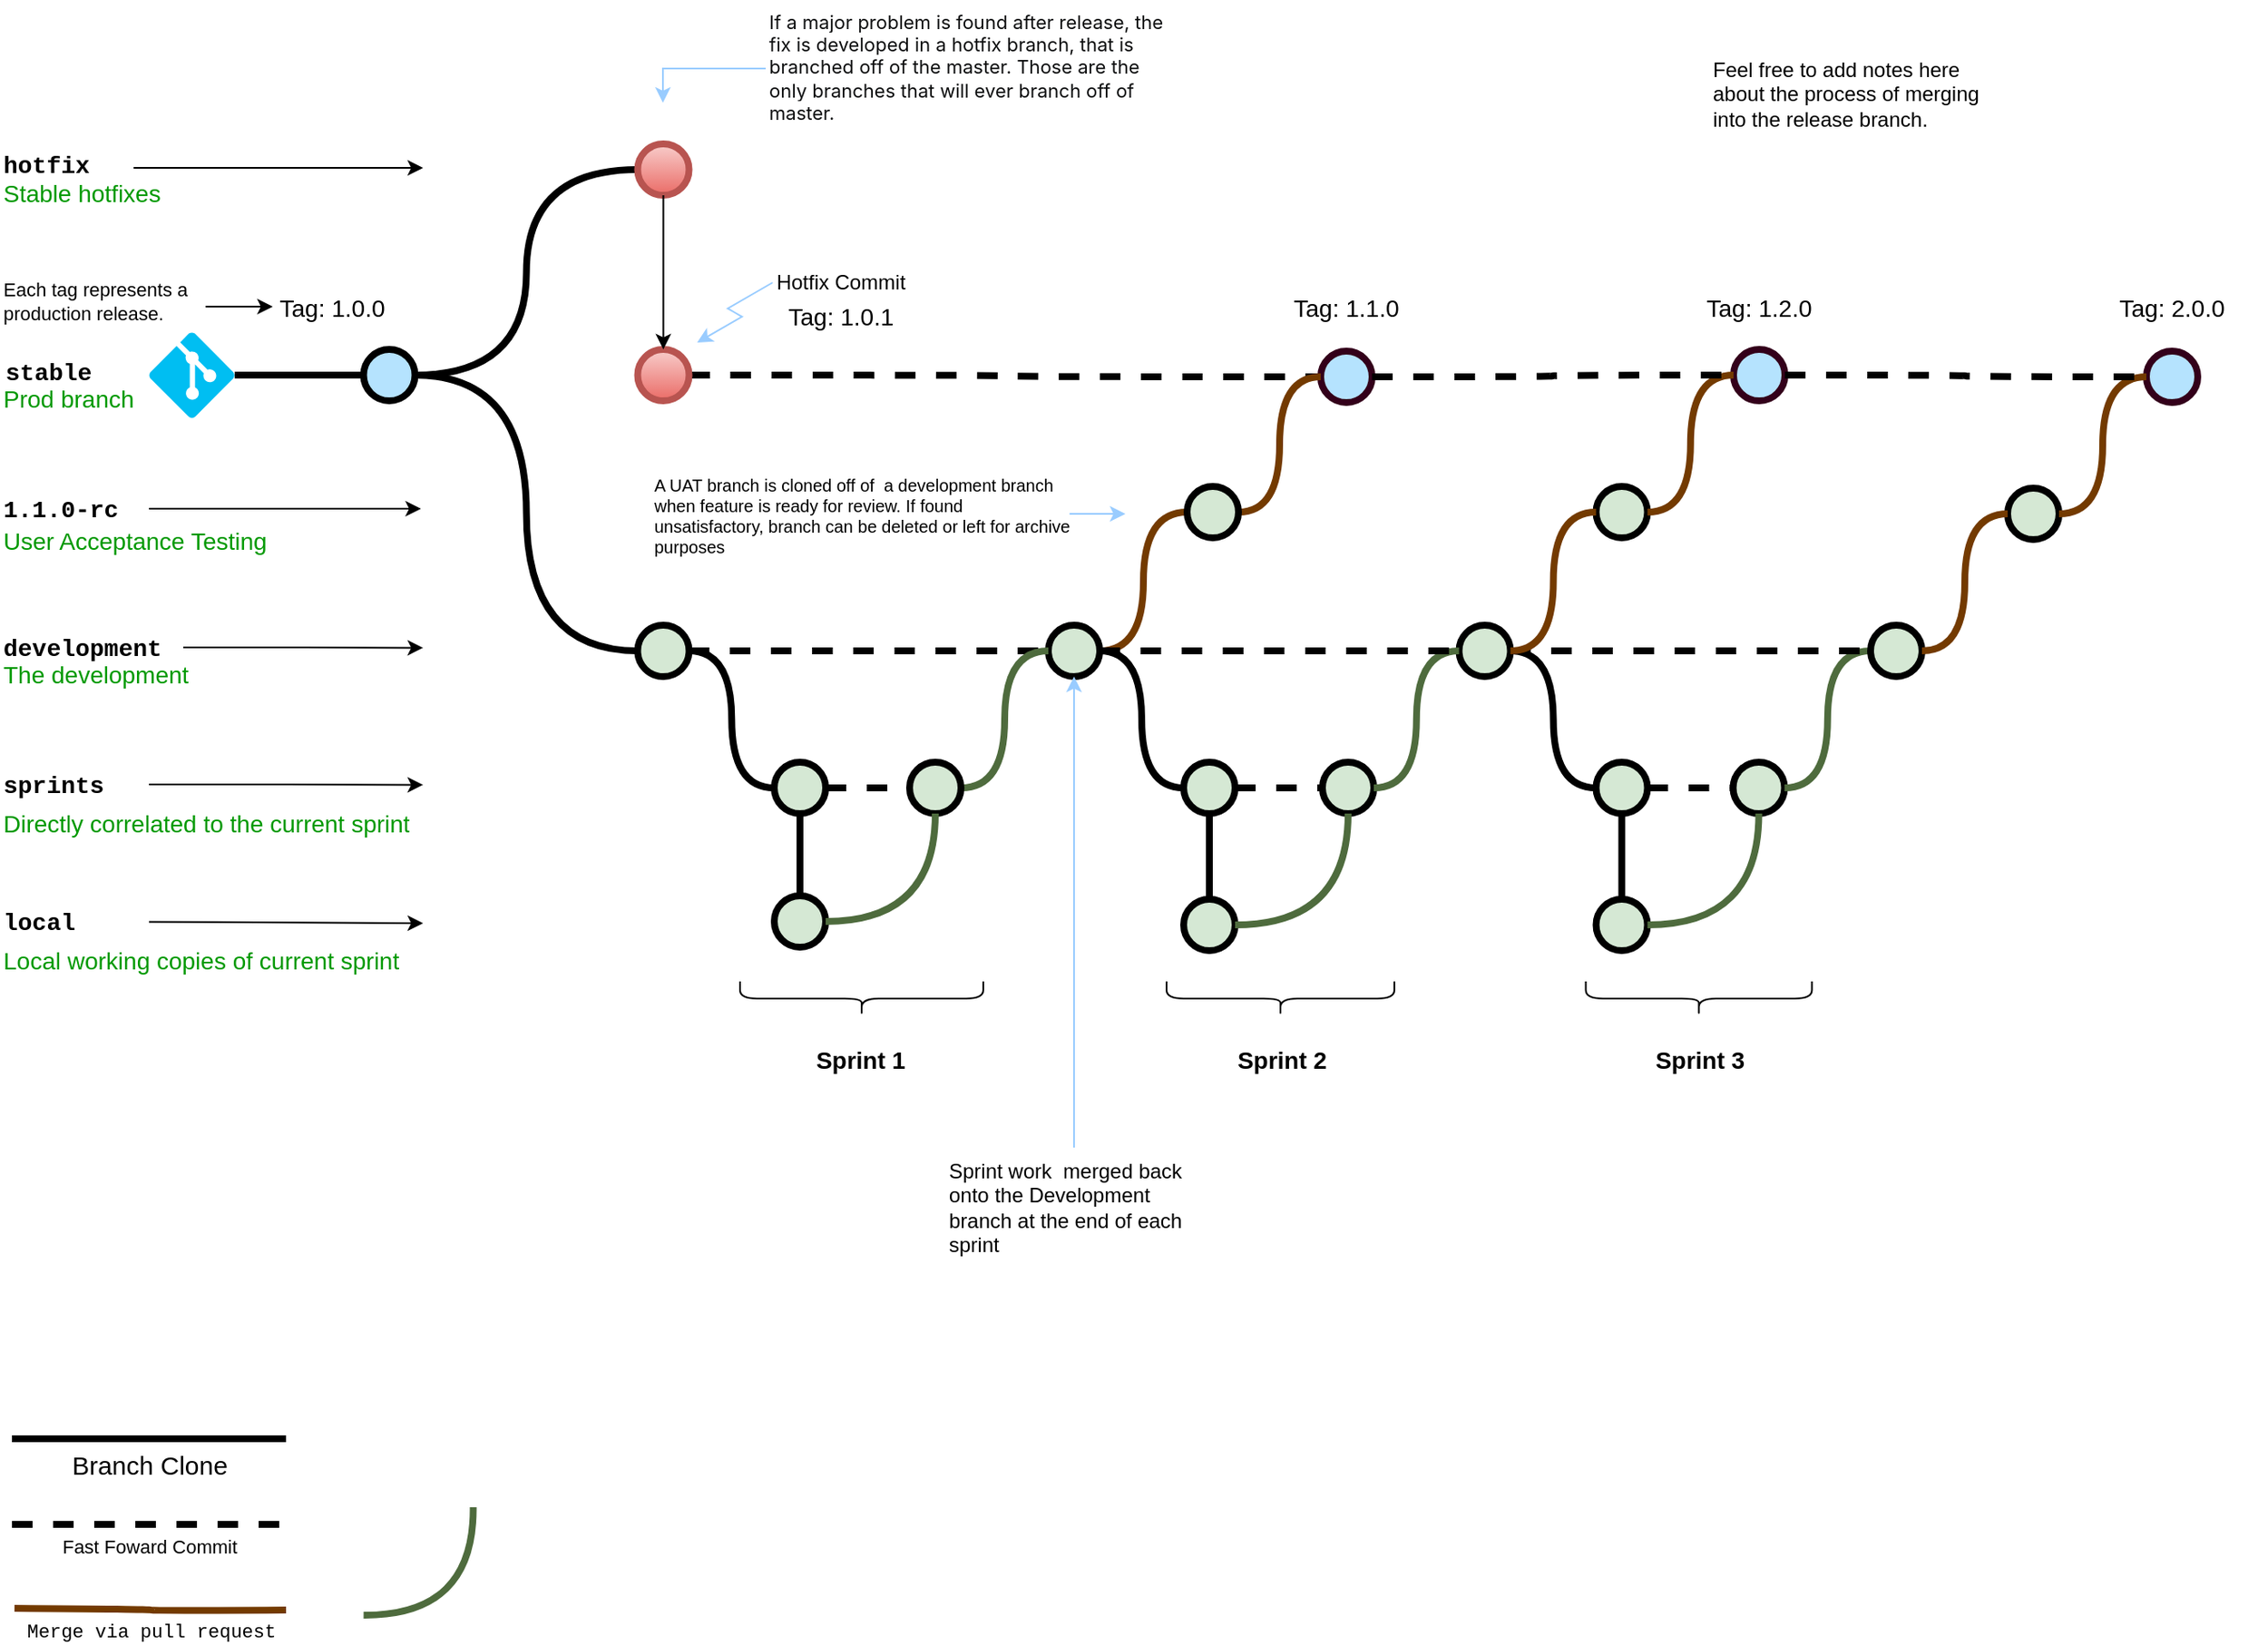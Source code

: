 <mxfile version="22.1.0" type="github">
  <diagram id="yPxyJZ8AM_hMuL3Unpa9" name="HW.GitFlow">
    <mxGraphModel dx="989" dy="545" grid="1" gridSize="10" guides="1" tooltips="1" connect="1" arrows="1" fold="1" page="1" pageScale="1" pageWidth="1700" pageHeight="1100" math="0" shadow="0">
      <root>
        <mxCell id="0" />
        <mxCell id="1" parent="0" />
        <mxCell id="eTHWEqtKEvHJFxcrCYFt-80" style="edgeStyle=isometricEdgeStyle;rounded=0;orthogonalLoop=1;jettySize=auto;html=1;exitX=0;exitY=0.5;exitDx=0;exitDy=0;strokeColor=#99CCFF;" edge="1" parent="1" source="uWUnNED6HEl2aK5fdaIb-7">
          <mxGeometry relative="1" as="geometry">
            <mxPoint x="440" y="320" as="targetPoint" />
          </mxGeometry>
        </mxCell>
        <mxCell id="uWUnNED6HEl2aK5fdaIb-7" value="Hotfix Commit" style="text;html=1;strokeColor=none;fillColor=none;align=center;verticalAlign=middle;whiteSpace=wrap;overflow=hidden;" parent="1" vertex="1">
          <mxGeometry x="484" y="270" width="80" height="30" as="geometry" />
        </mxCell>
        <mxCell id="uWUnNED6HEl2aK5fdaIb-8" value="Fast Foward Commit" style="edgeStyle=orthogonalEdgeStyle;rounded=0;html=1;jettySize=auto;orthogonalLoop=1;plain-blue;endArrow=none;endFill=0;strokeWidth=4;strokeColor=#000000;dashed=1;verticalAlign=top;" parent="1" edge="1">
          <mxGeometry as="geometry">
            <mxPoint x="200" y="1010" as="targetPoint" />
            <mxPoint x="40.0" y="1010" as="sourcePoint" />
            <mxPoint as="offset" />
          </mxGeometry>
        </mxCell>
        <mxCell id="uWUnNED6HEl2aK5fdaIb-9" style="edgeStyle=orthogonalEdgeStyle;curved=1;rounded=0;html=1;exitX=1;exitY=0.5;exitPerimeter=0;entryX=0;entryY=0.5;entryPerimeter=0;endArrow=none;endFill=0;jettySize=auto;orthogonalLoop=1;strokeWidth=4;fontSize=15;entryDx=0;entryDy=0;exitDx=0;exitDy=0;" parent="1" source="uWUnNED6HEl2aK5fdaIb-10" target="uWUnNED6HEl2aK5fdaIb-69" edge="1">
          <mxGeometry relative="1" as="geometry">
            <mxPoint x="230" y="371" as="sourcePoint" />
            <mxPoint x="325" y="419" as="targetPoint" />
          </mxGeometry>
        </mxCell>
        <mxCell id="uWUnNED6HEl2aK5fdaIb-10" value="" style="verticalLabelPosition=bottom;verticalAlign=top;html=1;strokeWidth=4;shape=mxgraph.flowchart.on-page_reference;plain-blue;gradientColor=none;fillColor=#B5E3Fe;strokeColor=#000000;" parent="1" vertex="1">
          <mxGeometry x="245.25" y="324" width="30" height="30" as="geometry" />
        </mxCell>
        <mxCell id="uWUnNED6HEl2aK5fdaIb-80" value="" style="edgeStyle=orthogonalEdgeStyle;curved=1;rounded=0;orthogonalLoop=1;jettySize=auto;html=1;endArrow=none;endFill=0;strokeWidth=4;entryX=0;entryY=0.5;entryDx=0;entryDy=0;entryPerimeter=0;exitX=1;exitY=0.5;exitDx=0;exitDy=0;exitPerimeter=0;dashed=1;" parent="1" source="9hBKPDzoitwpIBdzFDQ7-16" target="uWUnNED6HEl2aK5fdaIb-109" edge="1">
          <mxGeometry relative="1" as="geometry">
            <mxPoint x="734.5" y="330" as="targetPoint" />
            <mxPoint x="652.25" y="330" as="sourcePoint" />
          </mxGeometry>
        </mxCell>
        <mxCell id="uWUnNED6HEl2aK5fdaIb-109" value="" style="verticalLabelPosition=bottom;verticalAlign=top;html=1;strokeWidth=4;shape=mxgraph.flowchart.on-page_reference;plain-blue;gradientColor=none;strokeColor=#33001A;fillColor=#B5E3FE;" parent="1" vertex="1">
          <mxGeometry x="804" y="325" width="30" height="30" as="geometry" />
        </mxCell>
        <mxCell id="uWUnNED6HEl2aK5fdaIb-13" value="stable" style="text;html=1;strokeColor=none;fillColor=none;align=center;verticalAlign=middle;whiteSpace=wrap;overflow=hidden;fontSize=14;fontStyle=1;fontFamily=Courier New;" parent="1" vertex="1">
          <mxGeometry x="33" y="317" width="57" height="42" as="geometry" />
        </mxCell>
        <mxCell id="uWUnNED6HEl2aK5fdaIb-20" value="1.1.0-rc" style="text;html=1;strokeColor=none;fillColor=none;align=left;verticalAlign=middle;whiteSpace=wrap;overflow=hidden;fontSize=14;fontStyle=1;fontFamily=Courier New;" parent="1" vertex="1">
          <mxGeometry x="33" y="407" width="87" height="20" as="geometry" />
        </mxCell>
        <mxCell id="uWUnNED6HEl2aK5fdaIb-94" style="edgeStyle=orthogonalEdgeStyle;curved=1;rounded=0;orthogonalLoop=1;jettySize=auto;html=1;exitX=1;exitY=0.5;exitDx=0;exitDy=0;exitPerimeter=0;entryX=0;entryY=0.5;entryDx=0;entryDy=0;entryPerimeter=0;endArrow=none;endFill=0;strokeWidth=4;fontFamily=Courier New;fontColor=#009900;" parent="1" source="uWUnNED6HEl2aK5fdaIb-69" target="uWUnNED6HEl2aK5fdaIb-82" edge="1">
          <mxGeometry relative="1" as="geometry" />
        </mxCell>
        <mxCell id="uWUnNED6HEl2aK5fdaIb-69" value="" style="verticalLabelPosition=bottom;verticalAlign=top;html=1;strokeWidth=4;shape=mxgraph.flowchart.on-page_reference;plain-purple;gradientColor=none;strokeColor=#000000;fillColor=#D5E8D4;" parent="1" vertex="1">
          <mxGeometry x="405.25" y="485" width="30" height="30" as="geometry" />
        </mxCell>
        <mxCell id="uWUnNED6HEl2aK5fdaIb-96" value="" style="edgeStyle=orthogonalEdgeStyle;curved=1;rounded=0;orthogonalLoop=1;jettySize=auto;html=1;endArrow=none;endFill=0;strokeWidth=4;fontFamily=Courier New;fontColor=#009900;exitX=1;exitY=0.5;exitDx=0;exitDy=0;exitPerimeter=0;dashed=1;" parent="1" source="uWUnNED6HEl2aK5fdaIb-69" target="uWUnNED6HEl2aK5fdaIb-95" edge="1">
          <mxGeometry x="0.002" relative="1" as="geometry">
            <mxPoint x="624.75" y="495" as="sourcePoint" />
            <mxPoint as="offset" />
          </mxGeometry>
        </mxCell>
        <mxCell id="uWUnNED6HEl2aK5fdaIb-108" style="edgeStyle=orthogonalEdgeStyle;curved=1;rounded=0;orthogonalLoop=1;jettySize=auto;html=1;entryX=0;entryY=0.5;entryDx=0;entryDy=0;entryPerimeter=0;endArrow=none;endFill=0;strokeWidth=4;fontFamily=Courier New;fontColor=#733A00;strokeColor=#733A00;" parent="1" source="uWUnNED6HEl2aK5fdaIb-95" target="uWUnNED6HEl2aK5fdaIb-106" edge="1">
          <mxGeometry relative="1" as="geometry" />
        </mxCell>
        <mxCell id="uWUnNED6HEl2aK5fdaIb-95" value="" style="verticalLabelPosition=bottom;verticalAlign=top;html=1;strokeWidth=4;shape=mxgraph.flowchart.on-page_reference;plain-purple;gradientColor=none;strokeColor=#000000;fillColor=#D5E8D4;" parent="1" vertex="1">
          <mxGeometry x="645" y="485" width="30" height="30" as="geometry" />
        </mxCell>
        <mxCell id="eTHWEqtKEvHJFxcrCYFt-22" style="edgeStyle=orthogonalEdgeStyle;rounded=0;orthogonalLoop=1;jettySize=auto;html=1;exitX=1;exitY=0.5;exitDx=0;exitDy=0;" edge="1" parent="1" source="uWUnNED6HEl2aK5fdaIb-76">
          <mxGeometry relative="1" as="geometry">
            <mxPoint x="280" y="498.238" as="targetPoint" />
          </mxGeometry>
        </mxCell>
        <mxCell id="uWUnNED6HEl2aK5fdaIb-76" value="development" style="text;html=1;strokeColor=none;fillColor=none;align=left;verticalAlign=middle;whiteSpace=wrap;overflow=hidden;fontSize=14;fontStyle=1;fontFamily=Courier New;" parent="1" vertex="1">
          <mxGeometry x="33" y="488" width="107" height="20" as="geometry" />
        </mxCell>
        <mxCell id="uWUnNED6HEl2aK5fdaIb-81" value="" style="edgeStyle=orthogonalEdgeStyle;rounded=0;orthogonalLoop=1;jettySize=auto;html=1;endArrow=none;endFill=0;strokeWidth=4;dashed=1;" parent="1" source="uWUnNED6HEl2aK5fdaIb-82" target="uWUnNED6HEl2aK5fdaIb-84" edge="1">
          <mxGeometry relative="1" as="geometry" />
        </mxCell>
        <mxCell id="uWUnNED6HEl2aK5fdaIb-82" value="" style="verticalLabelPosition=bottom;verticalAlign=top;html=1;strokeWidth=4;shape=mxgraph.flowchart.on-page_reference;plain-purple;gradientColor=none;strokeColor=#000000;fillColor=#D5E8D4;" parent="1" vertex="1">
          <mxGeometry x="485" y="565" width="30" height="30" as="geometry" />
        </mxCell>
        <mxCell id="uWUnNED6HEl2aK5fdaIb-97" style="edgeStyle=orthogonalEdgeStyle;curved=1;rounded=0;orthogonalLoop=1;jettySize=auto;html=1;exitX=1;exitY=0.5;exitDx=0;exitDy=0;exitPerimeter=0;entryX=0;entryY=0.5;entryDx=0;entryDy=0;entryPerimeter=0;endArrow=none;endFill=0;strokeWidth=4;fontFamily=Courier New;fontColor=#009900;strokeColor=#4E6B3D;" parent="1" source="uWUnNED6HEl2aK5fdaIb-84" target="uWUnNED6HEl2aK5fdaIb-95" edge="1">
          <mxGeometry relative="1" as="geometry" />
        </mxCell>
        <mxCell id="uWUnNED6HEl2aK5fdaIb-84" value="" style="verticalLabelPosition=bottom;verticalAlign=top;html=1;strokeWidth=4;shape=mxgraph.flowchart.on-page_reference;plain-purple;gradientColor=none;strokeColor=#000000;fillColor=#D5E8D4;" parent="1" vertex="1">
          <mxGeometry x="564" y="565" width="30" height="30" as="geometry" />
        </mxCell>
        <mxCell id="eTHWEqtKEvHJFxcrCYFt-21" style="edgeStyle=orthogonalEdgeStyle;rounded=0;orthogonalLoop=1;jettySize=auto;html=1;exitX=1;exitY=0.5;exitDx=0;exitDy=0;" edge="1" parent="1" source="uWUnNED6HEl2aK5fdaIb-86">
          <mxGeometry relative="1" as="geometry">
            <mxPoint x="280" y="578.238" as="targetPoint" />
          </mxGeometry>
        </mxCell>
        <mxCell id="uWUnNED6HEl2aK5fdaIb-86" value="sprints" style="text;html=1;strokeColor=none;fillColor=none;align=left;verticalAlign=middle;whiteSpace=wrap;overflow=hidden;fontSize=14;fontStyle=1;fontFamily=Courier New;" parent="1" vertex="1">
          <mxGeometry x="33" y="568" width="87" height="20" as="geometry" />
        </mxCell>
        <mxCell id="uWUnNED6HEl2aK5fdaIb-87" value="The development" style="text;html=1;strokeColor=none;fillColor=none;align=left;verticalAlign=middle;whiteSpace=wrap;overflow=hidden;fontSize=14;fontStyle=0;fontColor=#009900;" parent="1" vertex="1">
          <mxGeometry x="33" y="503" width="240" height="20" as="geometry" />
        </mxCell>
        <mxCell id="uWUnNED6HEl2aK5fdaIb-88" value="Directly correlated to the current sprint" style="text;html=1;strokeColor=none;fillColor=none;align=left;verticalAlign=middle;whiteSpace=wrap;overflow=hidden;fontSize=14;fontStyle=0;fontColor=#009900;" parent="1" vertex="1">
          <mxGeometry x="33" y="588" width="254.25" height="25" as="geometry" />
        </mxCell>
        <mxCell id="uWUnNED6HEl2aK5fdaIb-89" value="User Acceptance Testing" style="text;html=1;strokeColor=none;fillColor=none;align=left;verticalAlign=middle;whiteSpace=wrap;overflow=hidden;fontSize=14;fontStyle=0;fontColor=#009900;" parent="1" vertex="1">
          <mxGeometry x="33" y="425" width="240" height="20" as="geometry" />
        </mxCell>
        <mxCell id="uWUnNED6HEl2aK5fdaIb-90" value="Prod branch" style="text;html=1;strokeColor=none;fillColor=none;align=left;verticalAlign=middle;whiteSpace=wrap;overflow=hidden;fontSize=14;fontStyle=0;fontColor=#009900;" parent="1" vertex="1">
          <mxGeometry x="33" y="342" width="146.75" height="20" as="geometry" />
        </mxCell>
        <mxCell id="uWUnNED6HEl2aK5fdaIb-93" value="" style="endArrow=classic;html=1;strokeWidth=1;fontFamily=Courier New;fontColor=#009900;entryX=1;entryY=0.5;entryDx=0;entryDy=0;exitX=1;exitY=0.5;exitDx=0;exitDy=0;" parent="1" edge="1" source="uWUnNED6HEl2aK5fdaIb-20">
          <mxGeometry width="50" height="50" relative="1" as="geometry">
            <mxPoint x="160" y="419" as="sourcePoint" />
            <mxPoint x="278.75" y="417" as="targetPoint" />
          </mxGeometry>
        </mxCell>
        <mxCell id="uWUnNED6HEl2aK5fdaIb-103" value="Tag: 1.0.0" style="text;html=1;strokeColor=none;fillColor=none;align=center;verticalAlign=middle;whiteSpace=wrap;overflow=hidden;fontSize=14;" parent="1" vertex="1">
          <mxGeometry x="192.25" y="289" width="70" height="20" as="geometry" />
        </mxCell>
        <mxCell id="uWUnNED6HEl2aK5fdaIb-115" style="edgeStyle=orthogonalEdgeStyle;curved=1;rounded=0;orthogonalLoop=1;jettySize=auto;html=1;entryX=0;entryY=0.5;entryDx=0;entryDy=0;entryPerimeter=0;endArrow=none;endFill=0;strokeWidth=4;fontFamily=Courier New;fontColor=#009900;strokeColor=#733A00;" parent="1" source="uWUnNED6HEl2aK5fdaIb-106" target="uWUnNED6HEl2aK5fdaIb-109" edge="1">
          <mxGeometry relative="1" as="geometry" />
        </mxCell>
        <mxCell id="uWUnNED6HEl2aK5fdaIb-116" value="Tag: 1.1.0" style="text;html=1;strokeColor=none;fillColor=none;align=center;verticalAlign=middle;whiteSpace=wrap;overflow=hidden;fontSize=14;" parent="1" vertex="1">
          <mxGeometry x="764" y="289" width="110" height="20" as="geometry" />
        </mxCell>
        <mxCell id="uWUnNED6HEl2aK5fdaIb-117" value="" style="endArrow=classic;html=1;strokeWidth=1;fontFamily=Courier New;fontColor=#009900;exitX=0.5;exitY=0;exitDx=0;exitDy=0;entryX=0.5;entryY=1;entryDx=0;entryDy=0;entryPerimeter=0;strokeColor=#99CCFF;" parent="1" source="fSnZ5vnYTslC5NarKmr_-5" edge="1" target="uWUnNED6HEl2aK5fdaIb-95">
          <mxGeometry width="50" height="50" relative="1" as="geometry">
            <mxPoint x="820.935" y="739.0" as="sourcePoint" />
            <mxPoint x="819.06" y="523" as="targetPoint" />
          </mxGeometry>
        </mxCell>
        <mxCell id="eTHWEqtKEvHJFxcrCYFt-83" style="edgeStyle=orthogonalEdgeStyle;rounded=0;orthogonalLoop=1;jettySize=auto;html=1;exitX=1;exitY=0.5;exitDx=0;exitDy=0;strokeColor=#99CCFF;" edge="1" parent="1" source="fSnZ5vnYTslC5NarKmr_-4">
          <mxGeometry relative="1" as="geometry">
            <mxPoint x="690" y="420.19" as="targetPoint" />
          </mxGeometry>
        </mxCell>
        <mxCell id="fSnZ5vnYTslC5NarKmr_-4" value="&lt;span style=&quot;font-size: 10px;&quot;&gt;A UAT branch is cloned off of&amp;nbsp; a development&amp;nbsp;branch when feature is ready for review. If found unsatisfactory, branch can be deleted or left for archive purposes&lt;br style=&quot;font-size: 10px;&quot;&gt;&lt;/span&gt;" style="text;html=1;strokeColor=none;fillColor=none;align=left;verticalAlign=top;whiteSpace=wrap;overflow=hidden;fontSize=10;fontStyle=0;fontColor=#000000;" parent="1" vertex="1">
          <mxGeometry x="412.62" y="390.5" width="244.75" height="59" as="geometry" />
        </mxCell>
        <mxCell id="fSnZ5vnYTslC5NarKmr_-9" value="" style="edgeStyle=orthogonalEdgeStyle;rounded=0;orthogonalLoop=1;jettySize=auto;html=1;fontSize=12;fontColor=#000000;entryX=0;entryY=0.5;entryDx=0;entryDy=0;" parent="1" source="fSnZ5vnYTslC5NarKmr_-8" target="uWUnNED6HEl2aK5fdaIb-103" edge="1">
          <mxGeometry relative="1" as="geometry">
            <mxPoint x="172.25" y="299" as="targetPoint" />
            <Array as="points">
              <mxPoint x="172.25" y="299" />
              <mxPoint x="172.25" y="299" />
            </Array>
          </mxGeometry>
        </mxCell>
        <mxCell id="fSnZ5vnYTslC5NarKmr_-8" value="&lt;span style=&quot;text-align: center; font-size: 11px;&quot;&gt;Each tag represents a production release.&lt;/span&gt;" style="text;html=1;strokeColor=none;fillColor=none;align=left;verticalAlign=middle;whiteSpace=wrap;overflow=hidden;fontSize=11;fontStyle=0;fontColor=#000000;" parent="1" vertex="1">
          <mxGeometry x="33" y="277" width="120" height="38" as="geometry" />
        </mxCell>
        <mxCell id="9hBKPDzoitwpIBdzFDQ7-15" value="&lt;span style=&quot;text-align: center&quot;&gt;Feel free to add notes here about the process of merging into the release branch.&lt;br&gt;&lt;br&gt;&lt;/span&gt;" style="text;html=1;strokeColor=none;fillColor=none;align=left;verticalAlign=middle;whiteSpace=wrap;overflow=hidden;fontSize=12;fontStyle=0;fontColor=#000000;" parent="1" vertex="1">
          <mxGeometry x="1031" y="141" width="167.75" height="81" as="geometry" />
        </mxCell>
        <mxCell id="9hBKPDzoitwpIBdzFDQ7-16" value="" style="verticalLabelPosition=bottom;verticalAlign=top;html=1;strokeWidth=4;shape=mxgraph.flowchart.on-page_reference;plain-blue;gradientColor=#EA6B66;strokeColor=#B85450;fillColor=#F8CECC;" parent="1" vertex="1">
          <mxGeometry x="405.25" y="324" width="30" height="30" as="geometry" />
        </mxCell>
        <mxCell id="9hBKPDzoitwpIBdzFDQ7-61" value="Tag: 1.0.1" style="text;html=1;strokeColor=none;fillColor=none;align=center;verticalAlign=middle;whiteSpace=wrap;overflow=hidden;fontSize=14;" parent="1" vertex="1">
          <mxGeometry x="489" y="294" width="70" height="20" as="geometry" />
        </mxCell>
        <mxCell id="eTHWEqtKEvHJFxcrCYFt-82" style="edgeStyle=orthogonalEdgeStyle;rounded=0;orthogonalLoop=1;jettySize=auto;html=1;exitX=0;exitY=0.5;exitDx=0;exitDy=0;strokeColor=#99CCFF;" edge="1" parent="1" source="eTHWEqtKEvHJFxcrCYFt-2">
          <mxGeometry relative="1" as="geometry">
            <mxPoint x="420" y="180" as="targetPoint" />
            <Array as="points">
              <mxPoint x="420" y="160" />
            </Array>
          </mxGeometry>
        </mxCell>
        <mxCell id="eTHWEqtKEvHJFxcrCYFt-2" value="&lt;span style=&quot;color: rgb(12, 13, 14); font-family: -apple-system, BlinkMacSystemFont, &amp;quot;Segoe UI Adjusted&amp;quot;, &amp;quot;Segoe UI&amp;quot;, &amp;quot;Liberation Sans&amp;quot;, sans-serif; font-size: 11px; font-style: normal; font-variant-ligatures: normal; font-variant-caps: normal; font-weight: 400; letter-spacing: normal; orphans: 2; text-align: left; text-indent: 0px; text-transform: none; widows: 2; word-spacing: 0px; -webkit-text-stroke-width: 0px; background-color: rgb(255, 255, 255); text-decoration-thickness: initial; text-decoration-style: initial; text-decoration-color: initial; float: none; display: inline !important;&quot;&gt;If a major problem is found after release, the fix is developed in a hotfix branch, that is branched off of the master. Those are the only branches that will ever branch off of master.&lt;/span&gt;" style="text;whiteSpace=wrap;html=1;fontSize=11;" vertex="1" parent="1">
          <mxGeometry x="480" y="120" width="236.5" height="80" as="geometry" />
        </mxCell>
        <mxCell id="eTHWEqtKEvHJFxcrCYFt-6" style="edgeStyle=orthogonalEdgeStyle;curved=1;rounded=0;html=1;exitX=1;exitY=0.5;exitPerimeter=0;entryX=0;entryY=0.5;entryPerimeter=0;endArrow=none;endFill=0;jettySize=auto;orthogonalLoop=1;strokeWidth=4;fontSize=15;entryDx=0;entryDy=0;exitDx=0;exitDy=0;" edge="1" parent="1" source="uWUnNED6HEl2aK5fdaIb-10" target="eTHWEqtKEvHJFxcrCYFt-4">
          <mxGeometry relative="1" as="geometry">
            <mxPoint x="339.5" y="169" as="sourcePoint" />
            <mxPoint x="387.5" y="254" as="targetPoint" />
          </mxGeometry>
        </mxCell>
        <mxCell id="eTHWEqtKEvHJFxcrCYFt-4" value="" style="verticalLabelPosition=bottom;verticalAlign=top;html=1;strokeWidth=4;shape=mxgraph.flowchart.on-page_reference;plain-blue;gradientColor=#EA6B66;strokeColor=#B85450;fillColor=#F8CECC;" vertex="1" parent="1">
          <mxGeometry x="405.25" y="204" width="30" height="30" as="geometry" />
        </mxCell>
        <mxCell id="eTHWEqtKEvHJFxcrCYFt-7" style="edgeStyle=orthogonalEdgeStyle;rounded=0;orthogonalLoop=1;jettySize=auto;html=1;exitX=0.5;exitY=1;exitDx=0;exitDy=0;exitPerimeter=0;entryX=0.5;entryY=0;entryDx=0;entryDy=0;entryPerimeter=0;" edge="1" parent="1" source="eTHWEqtKEvHJFxcrCYFt-4" target="9hBKPDzoitwpIBdzFDQ7-16">
          <mxGeometry relative="1" as="geometry" />
        </mxCell>
        <mxCell id="eTHWEqtKEvHJFxcrCYFt-8" value="" style="endArrow=classic;html=1;strokeWidth=1;fontFamily=Courier New;fontColor=#009900;" edge="1" parent="1">
          <mxGeometry width="50" height="50" relative="1" as="geometry">
            <mxPoint x="111" y="218" as="sourcePoint" />
            <mxPoint x="280" y="218" as="targetPoint" />
          </mxGeometry>
        </mxCell>
        <mxCell id="eTHWEqtKEvHJFxcrCYFt-9" value="hotfix" style="text;html=1;strokeColor=none;fillColor=none;align=left;verticalAlign=middle;whiteSpace=wrap;overflow=hidden;fontSize=14;fontStyle=1;fontFamily=Courier New;" vertex="1" parent="1">
          <mxGeometry x="33" y="206" width="77" height="20" as="geometry" />
        </mxCell>
        <mxCell id="eTHWEqtKEvHJFxcrCYFt-10" value="Stable hotfixes" style="text;html=1;strokeColor=none;fillColor=none;align=left;verticalAlign=middle;whiteSpace=wrap;overflow=hidden;fontSize=14;fontStyle=0;fontColor=#009900;" vertex="1" parent="1">
          <mxGeometry x="33" y="222" width="240" height="20" as="geometry" />
        </mxCell>
        <mxCell id="eTHWEqtKEvHJFxcrCYFt-12" value="" style="verticalLabelPosition=bottom;verticalAlign=top;html=1;strokeWidth=4;shape=mxgraph.flowchart.on-page_reference;plain-purple;gradientColor=none;strokeColor=#000000;fillColor=#D5E8D4;" vertex="1" parent="1">
          <mxGeometry x="485" y="643" width="30" height="30" as="geometry" />
        </mxCell>
        <mxCell id="eTHWEqtKEvHJFxcrCYFt-14" value="" style="edgeStyle=orthogonalEdgeStyle;rounded=0;orthogonalLoop=1;jettySize=auto;html=1;endArrow=none;endFill=0;strokeWidth=4;exitX=0.5;exitY=1;exitDx=0;exitDy=0;exitPerimeter=0;entryX=0.5;entryY=0;entryDx=0;entryDy=0;entryPerimeter=0;" edge="1" parent="1" source="uWUnNED6HEl2aK5fdaIb-82" target="eTHWEqtKEvHJFxcrCYFt-12">
          <mxGeometry relative="1" as="geometry">
            <mxPoint x="451" y="629" as="sourcePoint" />
            <mxPoint x="532" y="629" as="targetPoint" />
          </mxGeometry>
        </mxCell>
        <mxCell id="eTHWEqtKEvHJFxcrCYFt-15" value="local" style="text;html=1;strokeColor=none;fillColor=none;align=left;verticalAlign=middle;whiteSpace=wrap;overflow=hidden;fontSize=14;fontStyle=1;fontFamily=Courier New;" vertex="1" parent="1">
          <mxGeometry x="33" y="648" width="87" height="20" as="geometry" />
        </mxCell>
        <mxCell id="eTHWEqtKEvHJFxcrCYFt-16" value="Local working copies of current sprint" style="text;html=1;strokeColor=none;fillColor=none;align=left;verticalAlign=middle;whiteSpace=wrap;overflow=hidden;fontSize=14;fontStyle=0;fontColor=#009900;" vertex="1" parent="1">
          <mxGeometry x="33" y="668" width="254.25" height="25" as="geometry" />
        </mxCell>
        <mxCell id="eTHWEqtKEvHJFxcrCYFt-17" value="" style="endArrow=classic;html=1;strokeWidth=1;fontFamily=Courier New;fontColor=#009900;" edge="1" parent="1" source="eTHWEqtKEvHJFxcrCYFt-15">
          <mxGeometry width="50" height="50" relative="1" as="geometry">
            <mxPoint x="151" y="657.5" as="sourcePoint" />
            <mxPoint x="280" y="659" as="targetPoint" />
          </mxGeometry>
        </mxCell>
        <mxCell id="eTHWEqtKEvHJFxcrCYFt-18" style="edgeStyle=orthogonalEdgeStyle;curved=1;rounded=0;orthogonalLoop=1;jettySize=auto;html=1;exitX=1;exitY=0.5;exitDx=0;exitDy=0;exitPerimeter=0;entryX=0.5;entryY=1;entryDx=0;entryDy=0;entryPerimeter=0;endArrow=none;endFill=0;strokeWidth=4;fontFamily=Courier New;fontColor=#009900;fillColor=#d5e8d4;strokeColor=#4E6B3D;" edge="1" parent="1" source="eTHWEqtKEvHJFxcrCYFt-12" target="uWUnNED6HEl2aK5fdaIb-84">
          <mxGeometry relative="1" as="geometry">
            <mxPoint x="508" y="659" as="sourcePoint" />
            <mxPoint x="562" y="738" as="targetPoint" />
          </mxGeometry>
        </mxCell>
        <mxCell id="eTHWEqtKEvHJFxcrCYFt-24" value="" style="verticalLabelPosition=bottom;verticalAlign=top;html=1;strokeWidth=4;shape=mxgraph.flowchart.on-page_reference;plain-purple;gradientColor=none;strokeColor=#000000;fillColor=#D5E8D4;direction=south;" vertex="1" parent="1">
          <mxGeometry x="724" y="565" width="30" height="30" as="geometry" />
        </mxCell>
        <mxCell id="eTHWEqtKEvHJFxcrCYFt-27" style="edgeStyle=orthogonalEdgeStyle;curved=1;rounded=0;orthogonalLoop=1;jettySize=auto;html=1;endArrow=none;endFill=0;strokeWidth=4;fontFamily=Courier New;fontColor=#009900;entryX=0.5;entryY=1;entryDx=0;entryDy=0;entryPerimeter=0;exitX=1;exitY=0.5;exitDx=0;exitDy=0;exitPerimeter=0;" edge="1" parent="1" source="uWUnNED6HEl2aK5fdaIb-95" target="eTHWEqtKEvHJFxcrCYFt-24">
          <mxGeometry relative="1" as="geometry">
            <mxPoint x="835" y="594" as="sourcePoint" />
            <mxPoint x="924" y="514" as="targetPoint" />
          </mxGeometry>
        </mxCell>
        <mxCell id="eTHWEqtKEvHJFxcrCYFt-28" value="" style="edgeStyle=orthogonalEdgeStyle;rounded=0;orthogonalLoop=1;jettySize=auto;html=1;endArrow=none;endFill=0;strokeWidth=4;entryX=0.5;entryY=0;entryDx=0;entryDy=0;entryPerimeter=0;exitX=1;exitY=0.5;exitDx=0;exitDy=0;exitPerimeter=0;" edge="1" target="eTHWEqtKEvHJFxcrCYFt-29" parent="1" source="eTHWEqtKEvHJFxcrCYFt-24">
          <mxGeometry relative="1" as="geometry">
            <mxPoint x="739" y="619" as="sourcePoint" />
            <mxPoint x="771" y="628" as="targetPoint" />
          </mxGeometry>
        </mxCell>
        <mxCell id="eTHWEqtKEvHJFxcrCYFt-29" value="" style="verticalLabelPosition=bottom;verticalAlign=top;html=1;strokeWidth=4;shape=mxgraph.flowchart.on-page_reference;plain-purple;gradientColor=none;strokeColor=#000000;fillColor=#D5E8D4;" vertex="1" parent="1">
          <mxGeometry x="724" y="645" width="30" height="30" as="geometry" />
        </mxCell>
        <mxCell id="eTHWEqtKEvHJFxcrCYFt-30" value="" style="verticalLabelPosition=bottom;verticalAlign=top;html=1;strokeWidth=4;shape=mxgraph.flowchart.on-page_reference;plain-purple;gradientColor=none;strokeColor=#000000;fillColor=#D5E8D4;direction=south;" vertex="1" parent="1">
          <mxGeometry x="805" y="565" width="30" height="30" as="geometry" />
        </mxCell>
        <mxCell id="eTHWEqtKEvHJFxcrCYFt-31" style="edgeStyle=orthogonalEdgeStyle;curved=1;rounded=0;orthogonalLoop=1;jettySize=auto;html=1;exitX=1;exitY=0.5;exitDx=0;exitDy=0;exitPerimeter=0;entryX=1;entryY=0.5;entryDx=0;entryDy=0;entryPerimeter=0;endArrow=none;endFill=0;strokeWidth=4;fontFamily=Courier New;fontColor=#009900;strokeColor=#4E6B3D;" edge="1" parent="1" source="eTHWEqtKEvHJFxcrCYFt-29" target="eTHWEqtKEvHJFxcrCYFt-30">
          <mxGeometry relative="1" as="geometry">
            <mxPoint x="800" y="717" as="sourcePoint" />
            <mxPoint x="904" y="613" as="targetPoint" />
          </mxGeometry>
        </mxCell>
        <mxCell id="eTHWEqtKEvHJFxcrCYFt-32" value="" style="edgeStyle=orthogonalEdgeStyle;rounded=0;orthogonalLoop=1;jettySize=auto;html=1;endArrow=none;endFill=0;strokeWidth=4;dashed=1;exitX=0.5;exitY=0;exitDx=0;exitDy=0;exitPerimeter=0;entryX=0.5;entryY=1;entryDx=0;entryDy=0;entryPerimeter=0;" edge="1" parent="1" source="eTHWEqtKEvHJFxcrCYFt-24" target="eTHWEqtKEvHJFxcrCYFt-30">
          <mxGeometry relative="1" as="geometry">
            <mxPoint x="756" y="577.76" as="sourcePoint" />
            <mxPoint x="820" y="599" as="targetPoint" />
          </mxGeometry>
        </mxCell>
        <mxCell id="eTHWEqtKEvHJFxcrCYFt-33" value="" style="shape=curlyBracket;whiteSpace=wrap;html=1;rounded=1;flipH=1;labelPosition=center;verticalLabelPosition=middle;align=center;verticalAlign=middle;rotation=90;textDirection=ltr;horizontal=0;size=0.5;" vertex="1" parent="1">
          <mxGeometry x="526" y="632" width="20" height="142" as="geometry" />
        </mxCell>
        <mxCell id="fSnZ5vnYTslC5NarKmr_-5" value="&lt;div style=&quot;&quot;&gt;Sprint work&amp;nbsp; merged back onto the Development branch at the end of each sprint&lt;/div&gt;" style="text;html=1;strokeColor=none;fillColor=none;align=left;verticalAlign=top;whiteSpace=wrap;overflow=hidden;fontSize=12;fontStyle=0;fontColor=#000000;" parent="1" vertex="1">
          <mxGeometry x="585" y="790" width="150" height="71" as="geometry" />
        </mxCell>
        <mxCell id="eTHWEqtKEvHJFxcrCYFt-37" value="Sprint 1" style="text;strokeColor=none;fillColor=none;html=1;fontSize=14;fontStyle=1;verticalAlign=middle;align=center;" vertex="1" parent="1">
          <mxGeometry x="485" y="719" width="100" height="40" as="geometry" />
        </mxCell>
        <mxCell id="eTHWEqtKEvHJFxcrCYFt-38" value="" style="shape=curlyBracket;whiteSpace=wrap;html=1;rounded=1;flipH=1;labelPosition=center;verticalLabelPosition=middle;align=center;verticalAlign=middle;rotation=90;textDirection=ltr;horizontal=0;size=0.5;" vertex="1" parent="1">
          <mxGeometry x="770.5" y="636.5" width="20" height="133" as="geometry" />
        </mxCell>
        <mxCell id="eTHWEqtKEvHJFxcrCYFt-39" value="Sprint 2" style="text;strokeColor=none;fillColor=none;html=1;fontSize=14;fontStyle=1;verticalAlign=middle;align=center;" vertex="1" parent="1">
          <mxGeometry x="730.5" y="719" width="100" height="40" as="geometry" />
        </mxCell>
        <mxCell id="eTHWEqtKEvHJFxcrCYFt-40" value="" style="verticalLabelPosition=bottom;verticalAlign=top;html=1;strokeWidth=4;shape=mxgraph.flowchart.on-page_reference;plain-purple;gradientColor=none;strokeColor=#000000;fillColor=#D5E8D4;" vertex="1" parent="1">
          <mxGeometry x="884.75" y="485" width="30" height="30" as="geometry" />
        </mxCell>
        <mxCell id="eTHWEqtKEvHJFxcrCYFt-42" style="edgeStyle=orthogonalEdgeStyle;curved=1;rounded=0;orthogonalLoop=1;jettySize=auto;html=1;exitX=0.5;exitY=0;exitDx=0;exitDy=0;exitPerimeter=0;entryX=0;entryY=0.5;entryDx=0;entryDy=0;entryPerimeter=0;endArrow=none;endFill=0;strokeWidth=4;fontFamily=Courier New;fontColor=#009900;strokeColor=#4E6B3D;" edge="1" parent="1" source="eTHWEqtKEvHJFxcrCYFt-30" target="eTHWEqtKEvHJFxcrCYFt-40">
          <mxGeometry relative="1" as="geometry">
            <mxPoint x="1090" y="613" as="sourcePoint" />
            <mxPoint x="1181" y="533" as="targetPoint" />
          </mxGeometry>
        </mxCell>
        <mxCell id="eTHWEqtKEvHJFxcrCYFt-43" value="" style="edgeStyle=orthogonalEdgeStyle;curved=1;rounded=0;orthogonalLoop=1;jettySize=auto;html=1;endArrow=none;endFill=0;strokeWidth=4;fontFamily=Courier New;fontColor=#009900;exitX=1;exitY=0.5;exitDx=0;exitDy=0;exitPerimeter=0;dashed=1;entryX=0;entryY=0.5;entryDx=0;entryDy=0;entryPerimeter=0;" edge="1" parent="1" source="uWUnNED6HEl2aK5fdaIb-95" target="eTHWEqtKEvHJFxcrCYFt-40">
          <mxGeometry relative="1" as="geometry">
            <mxPoint x="1208" y="609" as="sourcePoint" />
            <mxPoint x="1080" y="499" as="targetPoint" />
          </mxGeometry>
        </mxCell>
        <mxCell id="eTHWEqtKEvHJFxcrCYFt-44" value="" style="verticalLabelPosition=bottom;verticalAlign=top;html=1;strokeWidth=4;shape=mxgraph.flowchart.on-page_reference;plain-purple;gradientColor=none;strokeColor=#000000;fillColor=#D5E8D4;direction=south;" vertex="1" parent="1">
          <mxGeometry x="964.75" y="565" width="30" height="30" as="geometry" />
        </mxCell>
        <mxCell id="eTHWEqtKEvHJFxcrCYFt-45" value="" style="edgeStyle=orthogonalEdgeStyle;rounded=0;orthogonalLoop=1;jettySize=auto;html=1;endArrow=none;endFill=0;strokeWidth=4;entryX=0.5;entryY=0;entryDx=0;entryDy=0;entryPerimeter=0;exitX=1;exitY=0.5;exitDx=0;exitDy=0;exitPerimeter=0;" edge="1" source="eTHWEqtKEvHJFxcrCYFt-44" target="eTHWEqtKEvHJFxcrCYFt-46" parent="1">
          <mxGeometry relative="1" as="geometry">
            <mxPoint x="982.75" y="619" as="sourcePoint" />
            <mxPoint x="1014.75" y="628" as="targetPoint" />
          </mxGeometry>
        </mxCell>
        <mxCell id="eTHWEqtKEvHJFxcrCYFt-46" value="" style="verticalLabelPosition=bottom;verticalAlign=top;html=1;strokeWidth=4;shape=mxgraph.flowchart.on-page_reference;plain-purple;gradientColor=none;strokeColor=#000000;fillColor=#D5E8D4;" vertex="1" parent="1">
          <mxGeometry x="964.75" y="645" width="30" height="30" as="geometry" />
        </mxCell>
        <mxCell id="eTHWEqtKEvHJFxcrCYFt-47" value="" style="verticalLabelPosition=bottom;verticalAlign=top;html=1;strokeWidth=4;shape=mxgraph.flowchart.on-page_reference;plain-purple;gradientColor=none;strokeColor=#000000;fillColor=#D5E8D4;direction=south;" vertex="1" parent="1">
          <mxGeometry x="1044.75" y="565" width="30" height="30" as="geometry" />
        </mxCell>
        <mxCell id="eTHWEqtKEvHJFxcrCYFt-48" style="edgeStyle=orthogonalEdgeStyle;curved=1;rounded=0;orthogonalLoop=1;jettySize=auto;html=1;exitX=1;exitY=0.5;exitDx=0;exitDy=0;exitPerimeter=0;entryX=1;entryY=0.5;entryDx=0;entryDy=0;entryPerimeter=0;endArrow=none;endFill=0;strokeWidth=4;fontFamily=Courier New;fontColor=#009900;strokeColor=#4E6B3D;" edge="1" source="eTHWEqtKEvHJFxcrCYFt-46" target="eTHWEqtKEvHJFxcrCYFt-47" parent="1">
          <mxGeometry relative="1" as="geometry">
            <mxPoint x="1043.75" y="717" as="sourcePoint" />
            <mxPoint x="1147.75" y="613" as="targetPoint" />
          </mxGeometry>
        </mxCell>
        <mxCell id="eTHWEqtKEvHJFxcrCYFt-49" value="" style="edgeStyle=orthogonalEdgeStyle;rounded=0;orthogonalLoop=1;jettySize=auto;html=1;endArrow=none;endFill=0;strokeWidth=4;dashed=1;exitX=0.5;exitY=0;exitDx=0;exitDy=0;exitPerimeter=0;entryX=0.5;entryY=1;entryDx=0;entryDy=0;entryPerimeter=0;" edge="1" source="eTHWEqtKEvHJFxcrCYFt-44" target="eTHWEqtKEvHJFxcrCYFt-47" parent="1">
          <mxGeometry relative="1" as="geometry">
            <mxPoint x="999.75" y="577.76" as="sourcePoint" />
            <mxPoint x="1063.75" y="599" as="targetPoint" />
          </mxGeometry>
        </mxCell>
        <mxCell id="eTHWEqtKEvHJFxcrCYFt-50" value="" style="shape=curlyBracket;whiteSpace=wrap;html=1;rounded=1;flipH=1;labelPosition=center;verticalLabelPosition=middle;align=center;verticalAlign=middle;rotation=90;textDirection=ltr;horizontal=0;size=0.5;" vertex="1" parent="1">
          <mxGeometry x="1014.75" y="637" width="20" height="132" as="geometry" />
        </mxCell>
        <mxCell id="eTHWEqtKEvHJFxcrCYFt-51" value="Sprint 3" style="text;strokeColor=none;fillColor=none;html=1;fontSize=14;fontStyle=1;verticalAlign=middle;align=center;" vertex="1" parent="1">
          <mxGeometry x="975" y="719" width="100" height="40" as="geometry" />
        </mxCell>
        <mxCell id="eTHWEqtKEvHJFxcrCYFt-52" style="edgeStyle=orthogonalEdgeStyle;curved=1;rounded=0;orthogonalLoop=1;jettySize=auto;html=1;entryX=0;entryY=0.5;entryDx=0;entryDy=0;entryPerimeter=0;endArrow=none;endFill=0;strokeWidth=4;fontFamily=Courier New;fontColor=#009900;exitX=0.5;exitY=0;exitDx=0;exitDy=0;exitPerimeter=0;strokeColor=#4E6B3D;" edge="1" source="eTHWEqtKEvHJFxcrCYFt-47" parent="1" target="eTHWEqtKEvHJFxcrCYFt-64">
          <mxGeometry relative="1" as="geometry">
            <mxPoint x="1195" y="580" as="sourcePoint" />
            <mxPoint x="1292.75" y="499" as="targetPoint" />
          </mxGeometry>
        </mxCell>
        <mxCell id="eTHWEqtKEvHJFxcrCYFt-53" style="edgeStyle=orthogonalEdgeStyle;curved=1;rounded=0;orthogonalLoop=1;jettySize=auto;html=1;endArrow=none;endFill=0;strokeWidth=4;fontFamily=Courier New;fontColor=#009900;entryX=0.5;entryY=1;entryDx=0;entryDy=0;entryPerimeter=0;exitX=1;exitY=0.5;exitDx=0;exitDy=0;exitPerimeter=0;" edge="1" target="eTHWEqtKEvHJFxcrCYFt-44" parent="1" source="eTHWEqtKEvHJFxcrCYFt-40">
          <mxGeometry relative="1" as="geometry">
            <mxPoint x="958.75" y="499" as="sourcePoint" />
            <mxPoint x="1047.75" y="514" as="targetPoint" />
          </mxGeometry>
        </mxCell>
        <mxCell id="eTHWEqtKEvHJFxcrCYFt-54" value="" style="edgeStyle=orthogonalEdgeStyle;curved=1;rounded=0;orthogonalLoop=1;jettySize=auto;html=1;endArrow=none;endFill=0;strokeWidth=4;fontFamily=Courier New;fontColor=#009900;exitX=1;exitY=0.5;exitDx=0;exitDy=0;exitPerimeter=0;dashed=1;entryX=0;entryY=0.5;entryDx=0;entryDy=0;entryPerimeter=0;" edge="1" parent="1" source="eTHWEqtKEvHJFxcrCYFt-40" target="eTHWEqtKEvHJFxcrCYFt-64">
          <mxGeometry relative="1" as="geometry">
            <mxPoint x="958.75" y="499" as="sourcePoint" />
            <mxPoint x="1292.75" y="499" as="targetPoint" />
          </mxGeometry>
        </mxCell>
        <mxCell id="eTHWEqtKEvHJFxcrCYFt-55" value="" style="verticalLabelPosition=bottom;verticalAlign=top;html=1;strokeWidth=4;shape=mxgraph.flowchart.on-page_reference;plain-purple;gradientColor=none;strokeColor=#000000;fillColor=#D5E8D4;" vertex="1" parent="1">
          <mxGeometry x="964.75" y="404" width="30" height="30" as="geometry" />
        </mxCell>
        <mxCell id="eTHWEqtKEvHJFxcrCYFt-57" style="edgeStyle=orthogonalEdgeStyle;curved=1;rounded=0;orthogonalLoop=1;jettySize=auto;html=1;entryX=0;entryY=0.5;entryDx=0;entryDy=0;entryPerimeter=0;endArrow=none;endFill=0;strokeWidth=4;fontFamily=Courier New;fontColor=#009900;exitX=1;exitY=0.5;exitDx=0;exitDy=0;exitPerimeter=0;strokeColor=#733A00;" edge="1" parent="1" source="eTHWEqtKEvHJFxcrCYFt-40" target="eTHWEqtKEvHJFxcrCYFt-55">
          <mxGeometry relative="1" as="geometry">
            <mxPoint x="928.75" y="471" as="sourcePoint" />
            <mxPoint x="1017.75" y="391" as="targetPoint" />
          </mxGeometry>
        </mxCell>
        <mxCell id="eTHWEqtKEvHJFxcrCYFt-58" value="" style="verticalLabelPosition=bottom;verticalAlign=top;html=1;strokeWidth=4;shape=mxgraph.flowchart.on-page_reference;plain-blue;gradientColor=none;strokeColor=#33001A;fillColor=#B5E3FE;" vertex="1" parent="1">
          <mxGeometry x="1045" y="324" width="30" height="30" as="geometry" />
        </mxCell>
        <mxCell id="eTHWEqtKEvHJFxcrCYFt-60" style="edgeStyle=orthogonalEdgeStyle;curved=1;rounded=0;orthogonalLoop=1;jettySize=auto;html=1;entryX=0;entryY=0.5;entryDx=0;entryDy=0;entryPerimeter=0;endArrow=none;endFill=0;strokeWidth=4;fontFamily=Courier New;fontColor=#009900;exitX=1;exitY=0.5;exitDx=0;exitDy=0;exitPerimeter=0;strokeColor=#733A00;" edge="1" parent="1" source="eTHWEqtKEvHJFxcrCYFt-55" target="eTHWEqtKEvHJFxcrCYFt-58">
          <mxGeometry relative="1" as="geometry">
            <mxPoint x="1030" y="362" as="sourcePoint" />
            <mxPoint x="1121" y="282" as="targetPoint" />
          </mxGeometry>
        </mxCell>
        <mxCell id="eTHWEqtKEvHJFxcrCYFt-62" value="" style="edgeStyle=orthogonalEdgeStyle;curved=1;rounded=0;orthogonalLoop=1;jettySize=auto;html=1;endArrow=none;endFill=0;strokeWidth=4;entryX=0;entryY=0.5;entryDx=0;entryDy=0;entryPerimeter=0;exitX=1;exitY=0.5;exitDx=0;exitDy=0;exitPerimeter=0;dashed=1;" edge="1" parent="1" source="uWUnNED6HEl2aK5fdaIb-109" target="eTHWEqtKEvHJFxcrCYFt-58">
          <mxGeometry relative="1" as="geometry">
            <mxPoint x="1563.75" y="264" as="targetPoint" />
            <mxPoint x="993.75" y="264" as="sourcePoint" />
          </mxGeometry>
        </mxCell>
        <mxCell id="eTHWEqtKEvHJFxcrCYFt-64" value="" style="verticalLabelPosition=bottom;verticalAlign=top;html=1;strokeWidth=4;shape=mxgraph.flowchart.on-page_reference;plain-purple;gradientColor=none;strokeColor=#000000;fillColor=#D5E8D4;" vertex="1" parent="1">
          <mxGeometry x="1125" y="485" width="30" height="30" as="geometry" />
        </mxCell>
        <mxCell id="eTHWEqtKEvHJFxcrCYFt-65" value="" style="verticalLabelPosition=bottom;verticalAlign=top;html=1;strokeWidth=4;shape=mxgraph.flowchart.on-page_reference;plain-purple;gradientColor=none;strokeColor=#000000;fillColor=#D5E8D4;" vertex="1" parent="1">
          <mxGeometry x="1205" y="405" width="30" height="30" as="geometry" />
        </mxCell>
        <mxCell id="eTHWEqtKEvHJFxcrCYFt-66" style="edgeStyle=orthogonalEdgeStyle;curved=1;rounded=0;orthogonalLoop=1;jettySize=auto;html=1;entryX=0;entryY=0.5;entryDx=0;entryDy=0;entryPerimeter=0;endArrow=none;endFill=0;strokeWidth=4;fontFamily=Courier New;fontColor=#009900;exitX=1;exitY=0.5;exitDx=0;exitDy=0;exitPerimeter=0;strokeColor=#733A00;" edge="1" parent="1" source="eTHWEqtKEvHJFxcrCYFt-64" target="eTHWEqtKEvHJFxcrCYFt-65">
          <mxGeometry relative="1" as="geometry">
            <mxPoint x="1480.25" y="427" as="sourcePoint" />
            <mxPoint x="1574.25" y="346" as="targetPoint" />
          </mxGeometry>
        </mxCell>
        <mxCell id="eTHWEqtKEvHJFxcrCYFt-67" value="" style="verticalLabelPosition=bottom;verticalAlign=top;html=1;strokeWidth=4;shape=mxgraph.flowchart.on-page_reference;plain-blue;gradientColor=none;strokeColor=#33001A;fillColor=#B5E3FE;" vertex="1" parent="1">
          <mxGeometry x="1286" y="325" width="30" height="30" as="geometry" />
        </mxCell>
        <mxCell id="eTHWEqtKEvHJFxcrCYFt-68" style="edgeStyle=orthogonalEdgeStyle;curved=1;rounded=0;orthogonalLoop=1;jettySize=auto;html=1;entryX=0;entryY=0.5;entryDx=0;entryDy=0;entryPerimeter=0;endArrow=none;endFill=0;strokeWidth=4;fontFamily=Courier New;fontColor=#009900;exitX=1;exitY=0.5;exitDx=0;exitDy=0;exitPerimeter=0;strokeColor=#733A00;" edge="1" parent="1" source="eTHWEqtKEvHJFxcrCYFt-65" target="eTHWEqtKEvHJFxcrCYFt-67">
          <mxGeometry relative="1" as="geometry">
            <mxPoint x="1585" y="390" as="sourcePoint" />
            <mxPoint x="1675" y="309" as="targetPoint" />
          </mxGeometry>
        </mxCell>
        <mxCell id="eTHWEqtKEvHJFxcrCYFt-69" value="" style="edgeStyle=orthogonalEdgeStyle;curved=1;rounded=0;orthogonalLoop=1;jettySize=auto;html=1;endArrow=none;endFill=0;strokeWidth=4;exitX=1;exitY=0.5;exitDx=0;exitDy=0;exitPerimeter=0;dashed=1;entryX=0;entryY=0.5;entryDx=0;entryDy=0;entryPerimeter=0;" edge="1" parent="1" source="eTHWEqtKEvHJFxcrCYFt-58" target="eTHWEqtKEvHJFxcrCYFt-67">
          <mxGeometry relative="1" as="geometry">
            <mxPoint x="1760" y="339" as="targetPoint" />
            <mxPoint x="1377.75" y="277" as="sourcePoint" />
          </mxGeometry>
        </mxCell>
        <mxCell id="eTHWEqtKEvHJFxcrCYFt-74" value="" style="verticalLabelPosition=bottom;html=1;verticalAlign=top;align=center;strokeColor=none;fillColor=#00BEF2;shape=mxgraph.azure.git_repository;" vertex="1" parent="1">
          <mxGeometry x="120" y="314" width="50" height="50" as="geometry" />
        </mxCell>
        <mxCell id="eTHWEqtKEvHJFxcrCYFt-76" style="edgeStyle=orthogonalEdgeStyle;curved=1;rounded=0;html=1;exitX=1;exitY=0.5;exitPerimeter=0;entryX=0;entryY=0.5;entryPerimeter=0;endArrow=none;endFill=0;jettySize=auto;orthogonalLoop=1;strokeWidth=4;fontSize=15;entryDx=0;entryDy=0;exitDx=0;exitDy=0;" edge="1" parent="1" source="eTHWEqtKEvHJFxcrCYFt-74" target="uWUnNED6HEl2aK5fdaIb-10">
          <mxGeometry relative="1" as="geometry">
            <mxPoint x="-90.25" y="373" as="sourcePoint" />
            <mxPoint x="-0.25" y="453" as="targetPoint" />
          </mxGeometry>
        </mxCell>
        <mxCell id="uWUnNED6HEl2aK5fdaIb-106" value="" style="verticalLabelPosition=bottom;verticalAlign=top;html=1;strokeWidth=4;shape=mxgraph.flowchart.on-page_reference;plain-purple;gradientColor=none;strokeColor=#000000;fillColor=#D5E8D4;" parent="1" vertex="1">
          <mxGeometry x="726" y="404" width="30" height="30" as="geometry" />
        </mxCell>
        <mxCell id="eTHWEqtKEvHJFxcrCYFt-78" value="Tag: 1.2.0" style="text;html=1;strokeColor=none;fillColor=none;align=center;verticalAlign=middle;whiteSpace=wrap;overflow=hidden;fontSize=14;" vertex="1" parent="1">
          <mxGeometry x="1004.75" y="289" width="110" height="20" as="geometry" />
        </mxCell>
        <mxCell id="eTHWEqtKEvHJFxcrCYFt-79" value="Tag: 2.0.0" style="text;html=1;strokeColor=none;fillColor=none;align=center;verticalAlign=middle;whiteSpace=wrap;overflow=hidden;fontSize=14;" vertex="1" parent="1">
          <mxGeometry x="1246" y="289" width="110" height="20" as="geometry" />
        </mxCell>
        <mxCell id="eTHWEqtKEvHJFxcrCYFt-84" value="Branch Clone" style="rounded=0;html=1;endArrow=none;endFill=0;jettySize=auto;orthogonalLoop=1;strokeWidth=4;fontSize=15;verticalAlign=top;" edge="1" parent="1">
          <mxGeometry relative="1" as="geometry">
            <mxPoint x="40" y="960" as="sourcePoint" />
            <mxPoint x="200" y="960" as="targetPoint" />
          </mxGeometry>
        </mxCell>
        <mxCell id="eTHWEqtKEvHJFxcrCYFt-85" value="Merge via pull request" style="edgeStyle=orthogonalEdgeStyle;curved=1;rounded=0;orthogonalLoop=1;jettySize=auto;html=1;endArrow=none;endFill=0;strokeWidth=4;fontFamily=Courier New;fontColor=#000000;strokeColor=#733A00;verticalAlign=top;" edge="1" parent="1">
          <mxGeometry x="0.003" relative="1" as="geometry">
            <mxPoint x="41.45" y="1059" as="sourcePoint" />
            <mxPoint x="200" y="1060" as="targetPoint" />
            <mxPoint as="offset" />
          </mxGeometry>
        </mxCell>
        <mxCell id="eTHWEqtKEvHJFxcrCYFt-86" style="edgeStyle=orthogonalEdgeStyle;curved=1;rounded=0;orthogonalLoop=1;jettySize=auto;html=1;exitX=1;exitY=0.5;exitDx=0;exitDy=0;exitPerimeter=0;entryX=0.5;entryY=1;entryDx=0;entryDy=0;entryPerimeter=0;endArrow=none;endFill=0;strokeWidth=4;fontFamily=Courier New;fontColor=#009900;fillColor=#d5e8d4;strokeColor=#4E6B3D;" edge="1" parent="1">
          <mxGeometry relative="1" as="geometry">
            <mxPoint x="245.25" y="1063" as="sourcePoint" />
            <mxPoint x="309.25" y="1000" as="targetPoint" />
          </mxGeometry>
        </mxCell>
      </root>
    </mxGraphModel>
  </diagram>
</mxfile>
